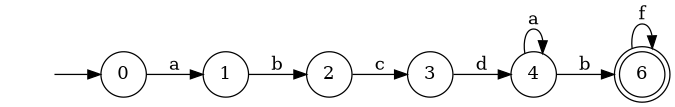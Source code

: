digraph mini {
	rankdir=LR size=4.5
	node [shape=doublecircle]
	6
	node [shape=circle]
	0 -> 1 [label=a]
	1 -> 2 [label=b]
	2 -> 3 [label=c]
	3 -> 4 [label=d]
	4 -> 4 [label=a]
	4 -> 6 [label=b]
	6 -> 6 [label=f]
	node [style=invis]
	-1
	-1 -> 0
}
